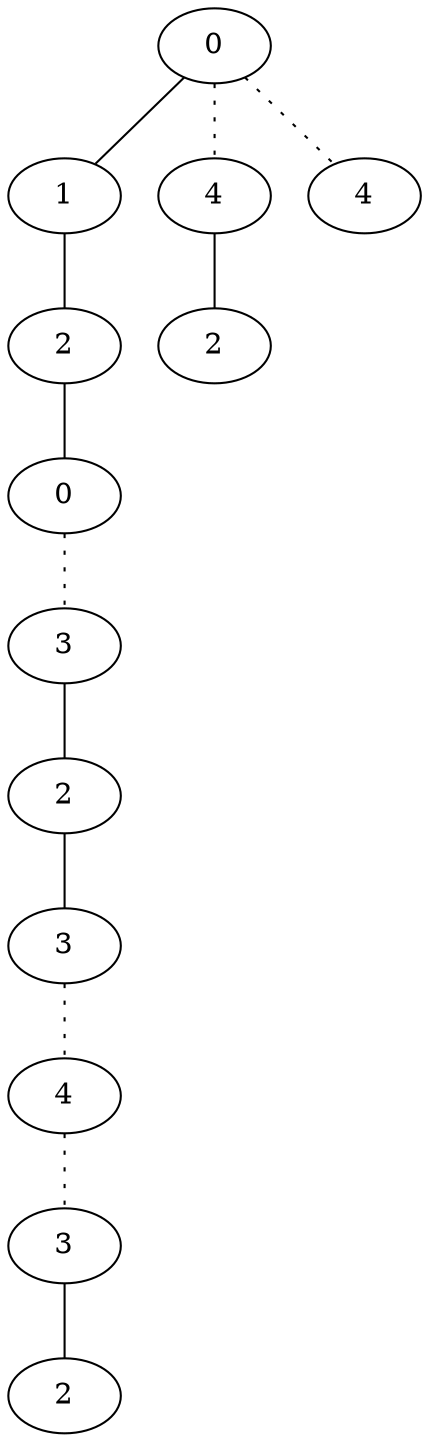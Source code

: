 graph {
a0[label=0];
a1[label=1];
a2[label=2];
a3[label=0];
a4[label=3];
a5[label=2];
a6[label=3];
a7[label=4];
a8[label=3];
a9[label=2];
a10[label=4];
a11[label=2];
a12[label=4];
a0 -- a1;
a0 -- a10 [style=dotted];
a0 -- a12 [style=dotted];
a1 -- a2;
a2 -- a3;
a3 -- a4 [style=dotted];
a4 -- a5;
a5 -- a6;
a6 -- a7 [style=dotted];
a7 -- a8 [style=dotted];
a8 -- a9;
a10 -- a11;
}
